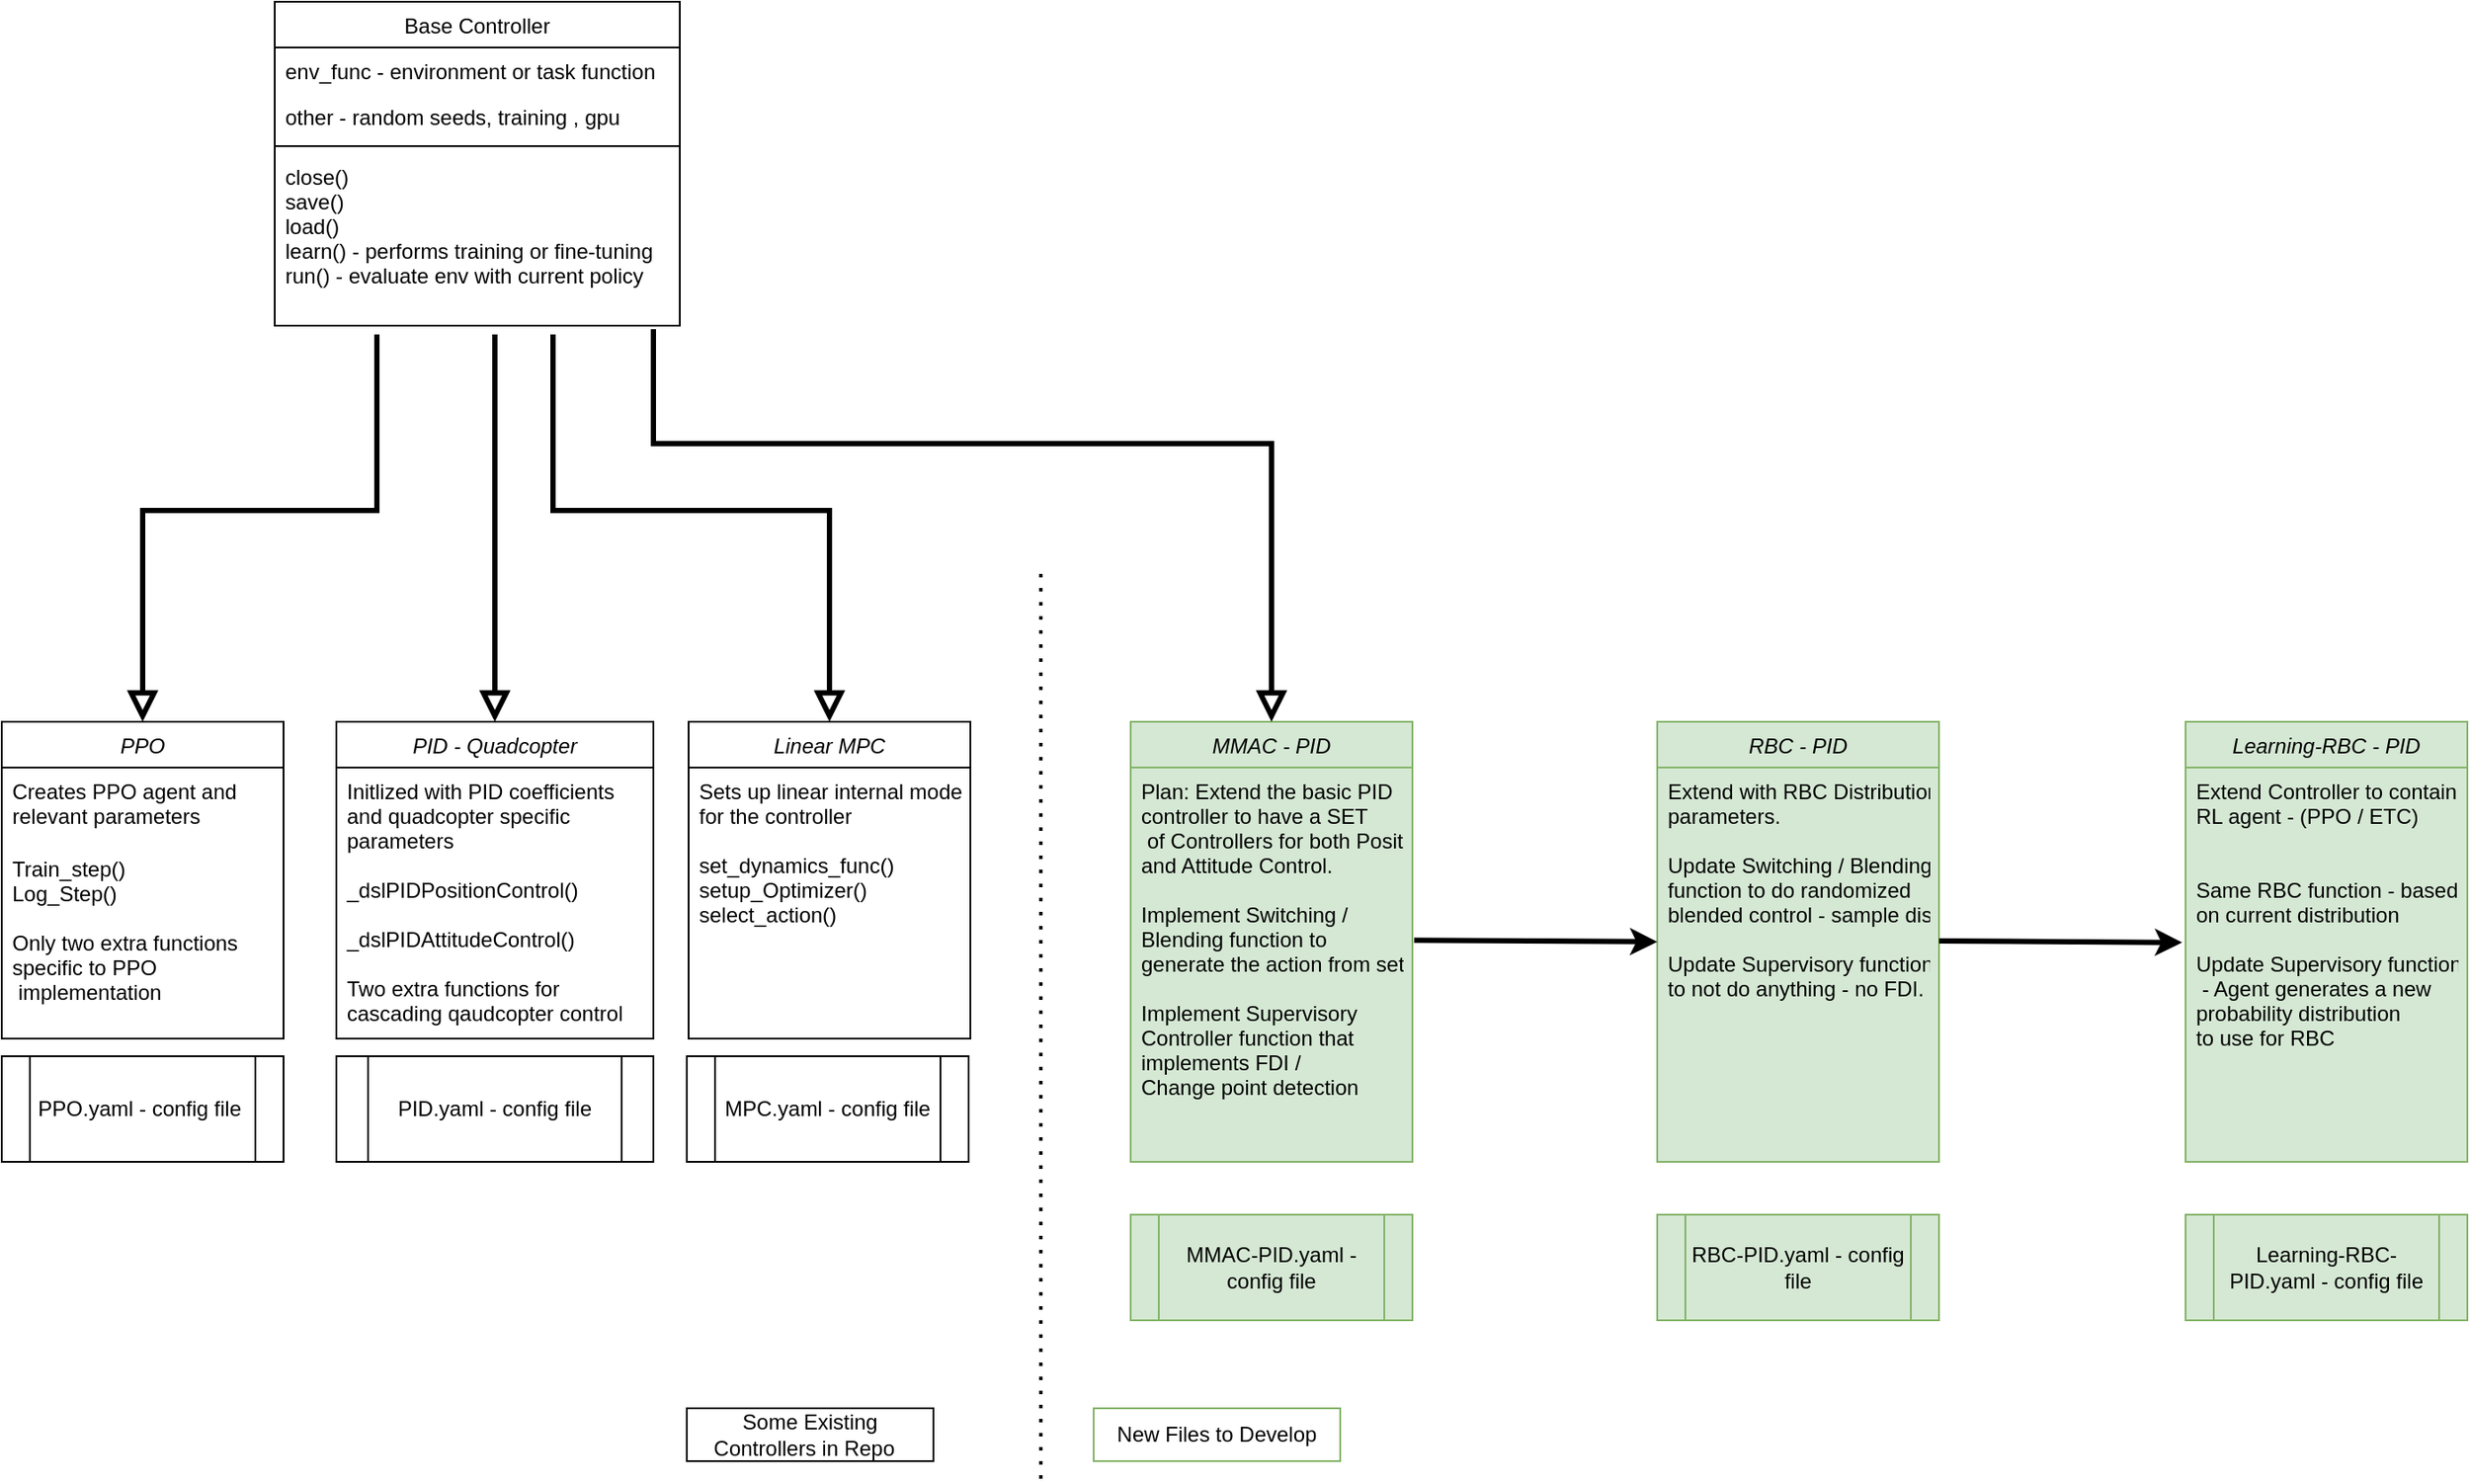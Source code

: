 <mxfile version="19.0.3" type="device"><diagram id="C5RBs43oDa-KdzZeNtuy" name="Page-1"><mxGraphModel dx="1673" dy="1465" grid="1" gridSize="10" guides="1" tooltips="1" connect="1" arrows="1" fold="1" page="0" pageScale="1" pageWidth="827" pageHeight="1169" math="0" shadow="0"><root><mxCell id="WIyWlLk6GJQsqaUBKTNV-0"/><mxCell id="WIyWlLk6GJQsqaUBKTNV-1" parent="WIyWlLk6GJQsqaUBKTNV-0"/><mxCell id="zkfFHV4jXpPFQw0GAbJ--0" value="PID - Quadcopter" style="swimlane;fontStyle=2;align=center;verticalAlign=top;childLayout=stackLayout;horizontal=1;startSize=26;horizontalStack=0;resizeParent=1;resizeLast=0;collapsible=1;marginBottom=0;rounded=0;shadow=0;strokeWidth=1;" parent="WIyWlLk6GJQsqaUBKTNV-1" vertex="1"><mxGeometry x="220" y="120" width="180" height="180" as="geometry"><mxRectangle x="230" y="140" width="160" height="26" as="alternateBounds"/></mxGeometry></mxCell><mxCell id="zkfFHV4jXpPFQw0GAbJ--1" value="Initlized with PID coefficients&#10;and quadcopter specific &#10;parameters  &#10;&#10;_dslPIDPositionControl()&#10;&#10;_dslPIDAttitudeControl()&#10;&#10;Two extra functions for &#10;cascading qaudcopter control " style="text;align=left;verticalAlign=top;spacingLeft=4;spacingRight=4;overflow=hidden;rotatable=0;points=[[0,0.5],[1,0.5]];portConstraint=eastwest;" parent="zkfFHV4jXpPFQw0GAbJ--0" vertex="1"><mxGeometry y="26" width="180" height="154" as="geometry"/></mxCell><mxCell id="zkfFHV4jXpPFQw0GAbJ--6" value="Base Controller" style="swimlane;fontStyle=0;align=center;verticalAlign=top;childLayout=stackLayout;horizontal=1;startSize=26;horizontalStack=0;resizeParent=1;resizeLast=0;collapsible=1;marginBottom=0;rounded=0;shadow=0;strokeWidth=1;" parent="WIyWlLk6GJQsqaUBKTNV-1" vertex="1"><mxGeometry x="185" y="-289" width="230" height="184" as="geometry"><mxRectangle x="130" y="380" width="160" height="26" as="alternateBounds"/></mxGeometry></mxCell><mxCell id="zkfFHV4jXpPFQw0GAbJ--7" value="env_func - environment or task function" style="text;align=left;verticalAlign=top;spacingLeft=4;spacingRight=4;overflow=hidden;rotatable=0;points=[[0,0.5],[1,0.5]];portConstraint=eastwest;" parent="zkfFHV4jXpPFQw0GAbJ--6" vertex="1"><mxGeometry y="26" width="230" height="26" as="geometry"/></mxCell><mxCell id="zkfFHV4jXpPFQw0GAbJ--8" value="other - random seeds, training , gpu" style="text;align=left;verticalAlign=top;spacingLeft=4;spacingRight=4;overflow=hidden;rotatable=0;points=[[0,0.5],[1,0.5]];portConstraint=eastwest;rounded=0;shadow=0;html=0;" parent="zkfFHV4jXpPFQw0GAbJ--6" vertex="1"><mxGeometry y="52" width="230" height="26" as="geometry"/></mxCell><mxCell id="zkfFHV4jXpPFQw0GAbJ--9" value="" style="line;html=1;strokeWidth=1;align=left;verticalAlign=middle;spacingTop=-1;spacingLeft=3;spacingRight=3;rotatable=0;labelPosition=right;points=[];portConstraint=eastwest;" parent="zkfFHV4jXpPFQw0GAbJ--6" vertex="1"><mxGeometry y="78" width="230" height="8" as="geometry"/></mxCell><mxCell id="zkfFHV4jXpPFQw0GAbJ--11" value="close()&#10;save()&#10;load()&#10;learn() - performs training or fine-tuning&#10;run() - evaluate env with current policy" style="text;align=left;verticalAlign=top;spacingLeft=4;spacingRight=4;overflow=hidden;rotatable=0;points=[[0,0.5],[1,0.5]];portConstraint=eastwest;" parent="zkfFHV4jXpPFQw0GAbJ--6" vertex="1"><mxGeometry y="86" width="230" height="98" as="geometry"/></mxCell><mxCell id="zkfFHV4jXpPFQw0GAbJ--12" value="" style="endArrow=block;endSize=10;endFill=0;shadow=0;strokeWidth=3;rounded=0;edgeStyle=elbowEdgeStyle;elbow=vertical;" parent="WIyWlLk6GJQsqaUBKTNV-1" target="zkfFHV4jXpPFQw0GAbJ--0" edge="1"><mxGeometry width="160" relative="1" as="geometry"><mxPoint x="310" y="-100" as="sourcePoint"/><mxPoint x="200" y="203" as="targetPoint"/></mxGeometry></mxCell><mxCell id="dfeU0VkeMW7Y0NKUiBva-0" value="Linear MPC" style="swimlane;fontStyle=2;align=center;verticalAlign=top;childLayout=stackLayout;horizontal=1;startSize=26;horizontalStack=0;resizeParent=1;resizeLast=0;collapsible=1;marginBottom=0;rounded=0;shadow=0;strokeWidth=1;" vertex="1" parent="WIyWlLk6GJQsqaUBKTNV-1"><mxGeometry x="420" y="120" width="160" height="180" as="geometry"><mxRectangle x="230" y="140" width="160" height="26" as="alternateBounds"/></mxGeometry></mxCell><mxCell id="dfeU0VkeMW7Y0NKUiBva-2" value="Sets up linear internal model&#10;for the controller &#10;&#10;set_dynamics_func()&#10;setup_Optimizer()&#10;select_action()" style="text;align=left;verticalAlign=top;spacingLeft=4;spacingRight=4;overflow=hidden;rotatable=0;points=[[0,0.5],[1,0.5]];portConstraint=eastwest;rounded=0;shadow=0;html=0;" vertex="1" parent="dfeU0VkeMW7Y0NKUiBva-0"><mxGeometry y="26" width="160" height="104" as="geometry"/></mxCell><mxCell id="dfeU0VkeMW7Y0NKUiBva-6" value="" style="endArrow=block;endSize=10;endFill=0;shadow=0;strokeWidth=3;rounded=0;edgeStyle=elbowEdgeStyle;elbow=vertical;exitX=0.687;exitY=1.051;exitDx=0;exitDy=0;exitPerimeter=0;" edge="1" parent="WIyWlLk6GJQsqaUBKTNV-1" target="dfeU0VkeMW7Y0NKUiBva-0" source="zkfFHV4jXpPFQw0GAbJ--11"><mxGeometry width="160" relative="1" as="geometry"><mxPoint x="500" y="38" as="sourcePoint"/><mxPoint x="400" y="203" as="targetPoint"/><Array as="points"><mxPoint x="500"/><mxPoint x="480"/></Array></mxGeometry></mxCell><mxCell id="dfeU0VkeMW7Y0NKUiBva-7" value="PPO" style="swimlane;fontStyle=2;align=center;verticalAlign=top;childLayout=stackLayout;horizontal=1;startSize=26;horizontalStack=0;resizeParent=1;resizeLast=0;collapsible=1;marginBottom=0;rounded=0;shadow=0;strokeWidth=1;" vertex="1" parent="WIyWlLk6GJQsqaUBKTNV-1"><mxGeometry x="30" y="120" width="160" height="180" as="geometry"><mxRectangle x="230" y="140" width="160" height="26" as="alternateBounds"/></mxGeometry></mxCell><mxCell id="dfeU0VkeMW7Y0NKUiBva-8" value="Creates PPO agent and &#10;relevant parameters " style="text;align=left;verticalAlign=top;spacingLeft=4;spacingRight=4;overflow=hidden;rotatable=0;points=[[0,0.5],[1,0.5]];portConstraint=eastwest;" vertex="1" parent="dfeU0VkeMW7Y0NKUiBva-7"><mxGeometry y="26" width="160" height="44" as="geometry"/></mxCell><mxCell id="dfeU0VkeMW7Y0NKUiBva-12" value="Train_step() &#10;Log_Step() &#10;&#10;Only two extra functions &#10;specific to PPO&#10; implementation" style="text;align=left;verticalAlign=top;spacingLeft=4;spacingRight=4;overflow=hidden;rotatable=0;points=[[0,0.5],[1,0.5]];portConstraint=eastwest;" vertex="1" parent="dfeU0VkeMW7Y0NKUiBva-7"><mxGeometry y="70" width="160" height="110" as="geometry"/></mxCell><mxCell id="dfeU0VkeMW7Y0NKUiBva-13" value="" style="endArrow=block;endSize=10;endFill=0;shadow=0;strokeWidth=3;rounded=0;edgeStyle=elbowEdgeStyle;elbow=vertical;" edge="1" parent="WIyWlLk6GJQsqaUBKTNV-1" target="dfeU0VkeMW7Y0NKUiBva-7"><mxGeometry width="160" relative="1" as="geometry"><mxPoint x="243" y="-100" as="sourcePoint"/><mxPoint x="414" y="116" as="targetPoint"/><Array as="points"><mxPoint x="200"/><mxPoint x="120" y="70"/><mxPoint x="170"/></Array></mxGeometry></mxCell><mxCell id="dfeU0VkeMW7Y0NKUiBva-14" value="PPO.yaml - config file&amp;nbsp;&lt;br&gt;" style="shape=process;whiteSpace=wrap;html=1;backgroundOutline=1;" vertex="1" parent="WIyWlLk6GJQsqaUBKTNV-1"><mxGeometry x="30" y="310" width="160" height="60" as="geometry"/></mxCell><mxCell id="dfeU0VkeMW7Y0NKUiBva-16" value="PID.yaml - config file" style="shape=process;whiteSpace=wrap;html=1;backgroundOutline=1;" vertex="1" parent="WIyWlLk6GJQsqaUBKTNV-1"><mxGeometry x="220" y="310" width="180" height="60" as="geometry"/></mxCell><mxCell id="dfeU0VkeMW7Y0NKUiBva-17" value="MPC.yaml - config file" style="shape=process;whiteSpace=wrap;html=1;backgroundOutline=1;" vertex="1" parent="WIyWlLk6GJQsqaUBKTNV-1"><mxGeometry x="419" y="310" width="160" height="60" as="geometry"/></mxCell><mxCell id="dfeU0VkeMW7Y0NKUiBva-18" value="MMAC - PID" style="swimlane;fontStyle=2;align=center;verticalAlign=top;childLayout=stackLayout;horizontal=1;startSize=26;horizontalStack=0;resizeParent=1;resizeLast=0;collapsible=1;marginBottom=0;rounded=0;shadow=0;strokeWidth=1;fillColor=#d5e8d4;strokeColor=#82b366;" vertex="1" parent="WIyWlLk6GJQsqaUBKTNV-1"><mxGeometry x="671" y="120" width="160" height="250" as="geometry"><mxRectangle x="230" y="140" width="160" height="26" as="alternateBounds"/></mxGeometry></mxCell><mxCell id="dfeU0VkeMW7Y0NKUiBva-19" value="Plan: Extend the basic PID &#10;controller to have a SET&#10; of Controllers for both Position&#10;and Attitude Control. &#10;&#10;Implement Switching / &#10;Blending function to &#10;generate the action from set. &#10;&#10;Implement Supervisory &#10;Controller function that &#10;implements FDI /&#10;Change point detection   " style="text;align=left;verticalAlign=top;spacingLeft=4;spacingRight=4;overflow=hidden;rotatable=0;points=[[0,0.5],[1,0.5]];portConstraint=eastwest;rounded=0;shadow=0;html=0;fillColor=#d5e8d4;strokeColor=#82b366;" vertex="1" parent="dfeU0VkeMW7Y0NKUiBva-18"><mxGeometry y="26" width="160" height="224" as="geometry"/></mxCell><mxCell id="dfeU0VkeMW7Y0NKUiBva-20" value="MMAC-PID.yaml - config file" style="shape=process;whiteSpace=wrap;html=1;backgroundOutline=1;fillColor=#d5e8d4;strokeColor=#82b366;" vertex="1" parent="WIyWlLk6GJQsqaUBKTNV-1"><mxGeometry x="671" y="400" width="160" height="60" as="geometry"/></mxCell><mxCell id="dfeU0VkeMW7Y0NKUiBva-21" value="" style="endArrow=block;endSize=10;endFill=0;shadow=0;strokeWidth=3;rounded=0;edgeStyle=elbowEdgeStyle;elbow=vertical;exitX=0.804;exitY=1.02;exitDx=0;exitDy=0;exitPerimeter=0;" edge="1" parent="WIyWlLk6GJQsqaUBKTNV-1" target="dfeU0VkeMW7Y0NKUiBva-18"><mxGeometry width="160" relative="1" as="geometry"><mxPoint x="400.0" y="-103.04" as="sourcePoint"/><mxPoint x="530.08" y="120.0" as="targetPoint"/><Array as="points"><mxPoint x="470" y="-38.04"/><mxPoint x="510.08" y="-8.882e-16"/></Array></mxGeometry></mxCell><mxCell id="dfeU0VkeMW7Y0NKUiBva-22" value="" style="endArrow=none;dashed=1;html=1;dashPattern=1 3;strokeWidth=2;rounded=0;" edge="1" parent="WIyWlLk6GJQsqaUBKTNV-1"><mxGeometry width="50" height="50" relative="1" as="geometry"><mxPoint x="620" y="550" as="sourcePoint"/><mxPoint x="620" y="30" as="targetPoint"/></mxGeometry></mxCell><mxCell id="dfeU0VkeMW7Y0NKUiBva-23" value="Some Existing Controllers in Repo&amp;nbsp;&amp;nbsp;" style="text;html=1;strokeColor=default;fillColor=none;align=center;verticalAlign=middle;whiteSpace=wrap;rounded=0;" vertex="1" parent="WIyWlLk6GJQsqaUBKTNV-1"><mxGeometry x="419" y="510" width="140" height="30" as="geometry"/></mxCell><mxCell id="dfeU0VkeMW7Y0NKUiBva-24" value="RBC - PID" style="swimlane;fontStyle=2;align=center;verticalAlign=top;childLayout=stackLayout;horizontal=1;startSize=26;horizontalStack=0;resizeParent=1;resizeLast=0;collapsible=1;marginBottom=0;rounded=0;shadow=0;strokeWidth=1;fillColor=#d5e8d4;strokeColor=#82b366;" vertex="1" parent="WIyWlLk6GJQsqaUBKTNV-1"><mxGeometry x="970" y="120" width="160" height="250" as="geometry"><mxRectangle x="230" y="140" width="160" height="26" as="alternateBounds"/></mxGeometry></mxCell><mxCell id="dfeU0VkeMW7Y0NKUiBva-25" value="Extend with RBC Distribution&#10;parameters.   &#10;&#10;Update Switching / Blending &#10;function to do randomized &#10;blended control - sample dist. &#10;&#10;Update Supervisory function&#10;to not do anything - no FDI. " style="text;align=left;verticalAlign=top;spacingLeft=4;spacingRight=4;overflow=hidden;rotatable=0;points=[[0,0.5],[1,0.5]];portConstraint=eastwest;rounded=0;shadow=0;html=0;fillColor=#d5e8d4;strokeColor=#82b366;" vertex="1" parent="dfeU0VkeMW7Y0NKUiBva-24"><mxGeometry y="26" width="160" height="224" as="geometry"/></mxCell><mxCell id="dfeU0VkeMW7Y0NKUiBva-26" value="RBC-PID.yaml - config file" style="shape=process;whiteSpace=wrap;html=1;backgroundOutline=1;fillColor=#d5e8d4;strokeColor=#82b366;" vertex="1" parent="WIyWlLk6GJQsqaUBKTNV-1"><mxGeometry x="970" y="400" width="160" height="60" as="geometry"/></mxCell><mxCell id="dfeU0VkeMW7Y0NKUiBva-27" value="" style="endArrow=classic;html=1;rounded=0;strokeWidth=3;entryX=0;entryY=0.5;entryDx=0;entryDy=0;exitX=1.006;exitY=0.438;exitDx=0;exitDy=0;exitPerimeter=0;" edge="1" parent="WIyWlLk6GJQsqaUBKTNV-1" source="dfeU0VkeMW7Y0NKUiBva-19" target="dfeU0VkeMW7Y0NKUiBva-24"><mxGeometry width="50" height="50" relative="1" as="geometry"><mxPoint x="830" y="250" as="sourcePoint"/><mxPoint x="920" y="170" as="targetPoint"/></mxGeometry></mxCell><mxCell id="dfeU0VkeMW7Y0NKUiBva-28" value="" style="endArrow=classic;html=1;rounded=0;strokeWidth=3;entryX=0;entryY=0.5;entryDx=0;entryDy=0;exitX=1.006;exitY=0.438;exitDx=0;exitDy=0;exitPerimeter=0;" edge="1" parent="WIyWlLk6GJQsqaUBKTNV-1"><mxGeometry width="50" height="50" relative="1" as="geometry"><mxPoint x="1130" y="244.502" as="sourcePoint"/><mxPoint x="1268.04" y="245.39" as="targetPoint"/></mxGeometry></mxCell><mxCell id="dfeU0VkeMW7Y0NKUiBva-29" value="Learning-RBC - PID" style="swimlane;fontStyle=2;align=center;verticalAlign=top;childLayout=stackLayout;horizontal=1;startSize=26;horizontalStack=0;resizeParent=1;resizeLast=0;collapsible=1;marginBottom=0;rounded=0;shadow=0;strokeWidth=1;fillColor=#d5e8d4;strokeColor=#82b366;" vertex="1" parent="WIyWlLk6GJQsqaUBKTNV-1"><mxGeometry x="1270" y="120" width="160" height="250" as="geometry"><mxRectangle x="230" y="140" width="160" height="26" as="alternateBounds"/></mxGeometry></mxCell><mxCell id="dfeU0VkeMW7Y0NKUiBva-30" value="Extend Controller to contain&#10;RL agent - (PPO / ETC) &#10;&#10;&#10;Same RBC function - based &#10;on current distribution &#10;&#10;Update Supervisory function&#10; - Agent generates a new &#10;probability distribution &#10;to use for RBC" style="text;align=left;verticalAlign=top;spacingLeft=4;spacingRight=4;overflow=hidden;rotatable=0;points=[[0,0.5],[1,0.5]];portConstraint=eastwest;rounded=0;shadow=0;html=0;fillColor=#d5e8d4;strokeColor=#82b366;" vertex="1" parent="dfeU0VkeMW7Y0NKUiBva-29"><mxGeometry y="26" width="160" height="224" as="geometry"/></mxCell><mxCell id="dfeU0VkeMW7Y0NKUiBva-31" value="Learning-RBC-PID.yaml - config file" style="shape=process;whiteSpace=wrap;html=1;backgroundOutline=1;fillColor=#d5e8d4;strokeColor=#82b366;" vertex="1" parent="WIyWlLk6GJQsqaUBKTNV-1"><mxGeometry x="1270" y="400" width="160" height="60" as="geometry"/></mxCell><mxCell id="dfeU0VkeMW7Y0NKUiBva-32" value="New Files to Develop" style="text;html=1;strokeColor=#82b366;fillColor=none;align=center;verticalAlign=middle;whiteSpace=wrap;rounded=0;" vertex="1" parent="WIyWlLk6GJQsqaUBKTNV-1"><mxGeometry x="650" y="510" width="140" height="30" as="geometry"/></mxCell></root></mxGraphModel></diagram></mxfile>